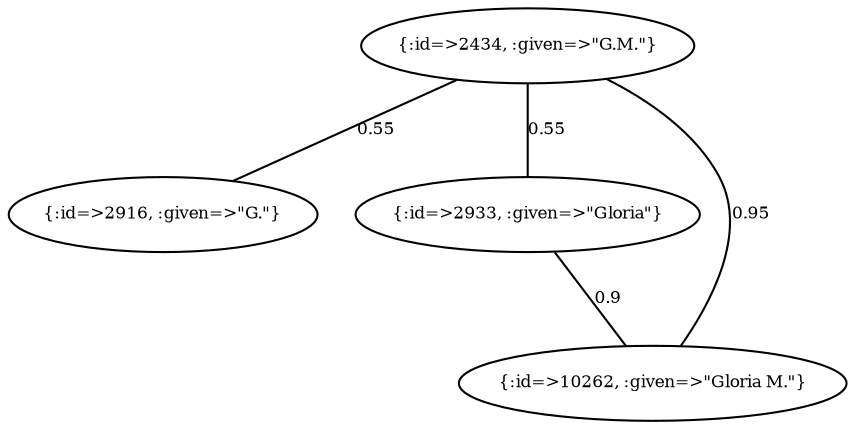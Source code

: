 graph Collector__WeightedGraph {
    "{:id=>2434, :given=>\"G.M.\"}" [
        fontsize = 8,
        label = "{:id=>2434, :given=>\"G.M.\"}"
    ]

    "{:id=>2916, :given=>\"G.\"}" [
        fontsize = 8,
        label = "{:id=>2916, :given=>\"G.\"}"
    ]

    "{:id=>2933, :given=>\"Gloria\"}" [
        fontsize = 8,
        label = "{:id=>2933, :given=>\"Gloria\"}"
    ]

    "{:id=>10262, :given=>\"Gloria M.\"}" [
        fontsize = 8,
        label = "{:id=>10262, :given=>\"Gloria M.\"}"
    ]

    "{:id=>2434, :given=>\"G.M.\"}" -- "{:id=>2916, :given=>\"G.\"}" [
        fontsize = 8,
        label = 0.55
    ]

    "{:id=>2434, :given=>\"G.M.\"}" -- "{:id=>2933, :given=>\"Gloria\"}" [
        fontsize = 8,
        label = 0.55
    ]

    "{:id=>2434, :given=>\"G.M.\"}" -- "{:id=>10262, :given=>\"Gloria M.\"}" [
        fontsize = 8,
        label = 0.95
    ]

    "{:id=>2933, :given=>\"Gloria\"}" -- "{:id=>10262, :given=>\"Gloria M.\"}" [
        fontsize = 8,
        label = 0.9
    ]
}

